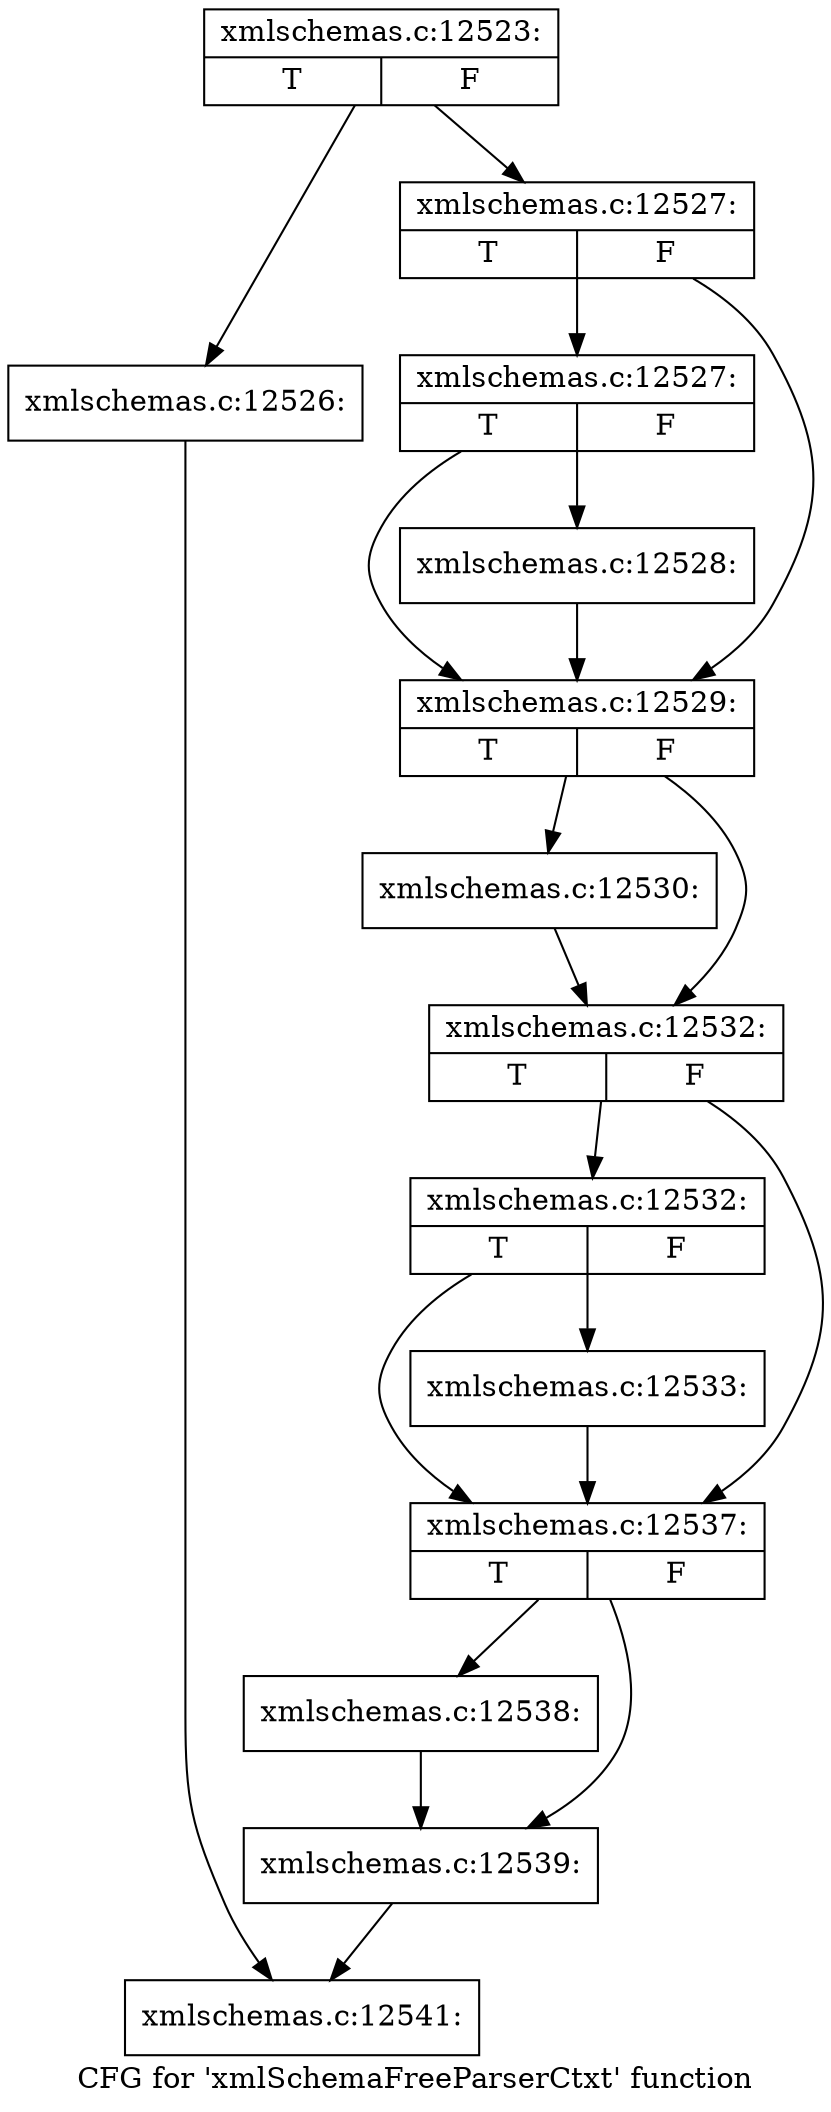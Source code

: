 digraph "CFG for 'xmlSchemaFreeParserCtxt' function" {
	label="CFG for 'xmlSchemaFreeParserCtxt' function";

	Node0x482dac0 [shape=record,label="{xmlschemas.c:12523:|{<s0>T|<s1>F}}"];
	Node0x482dac0 -> Node0x482d9e0;
	Node0x482dac0 -> Node0x482da30;
	Node0x482d9e0 [shape=record,label="{xmlschemas.c:12526:}"];
	Node0x482d9e0 -> Node0x482bd20;
	Node0x482da30 [shape=record,label="{xmlschemas.c:12527:|{<s0>T|<s1>F}}"];
	Node0x482da30 -> Node0x482c4d0;
	Node0x482da30 -> Node0x482c480;
	Node0x482c4d0 [shape=record,label="{xmlschemas.c:12527:|{<s0>T|<s1>F}}"];
	Node0x482c4d0 -> Node0x482c480;
	Node0x482c4d0 -> Node0x482c430;
	Node0x482c430 [shape=record,label="{xmlschemas.c:12528:}"];
	Node0x482c430 -> Node0x482c480;
	Node0x482c480 [shape=record,label="{xmlschemas.c:12529:|{<s0>T|<s1>F}}"];
	Node0x482c480 -> Node0x4830470;
	Node0x482c480 -> Node0x48308e0;
	Node0x4830470 [shape=record,label="{xmlschemas.c:12530:}"];
	Node0x4830470 -> Node0x48308e0;
	Node0x48308e0 [shape=record,label="{xmlschemas.c:12532:|{<s0>T|<s1>F}}"];
	Node0x48308e0 -> Node0x4831290;
	Node0x48308e0 -> Node0x4831240;
	Node0x4831290 [shape=record,label="{xmlschemas.c:12532:|{<s0>T|<s1>F}}"];
	Node0x4831290 -> Node0x4830eb0;
	Node0x4831290 -> Node0x4831240;
	Node0x4830eb0 [shape=record,label="{xmlschemas.c:12533:}"];
	Node0x4830eb0 -> Node0x4831240;
	Node0x4831240 [shape=record,label="{xmlschemas.c:12537:|{<s0>T|<s1>F}}"];
	Node0x4831240 -> Node0x4831bc0;
	Node0x4831240 -> Node0x4832250;
	Node0x4831bc0 [shape=record,label="{xmlschemas.c:12538:}"];
	Node0x4831bc0 -> Node0x4832250;
	Node0x4832250 [shape=record,label="{xmlschemas.c:12539:}"];
	Node0x4832250 -> Node0x482bd20;
	Node0x482bd20 [shape=record,label="{xmlschemas.c:12541:}"];
}
